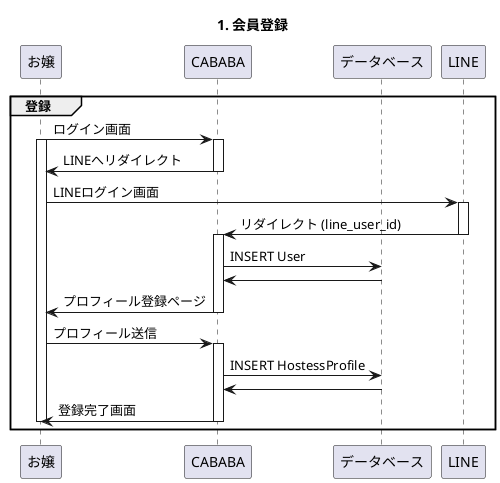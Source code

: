 @startuml
title: 1. 会員登録

participant お嬢 as hostess
participant CABABA as app
participant データベース as db
participant LINE as line

group 登録
hostess -> app : ログイン画面
activate hostess
activate app
app -> hostess : LINEへリダイレクト
deactivate app
hostess -> line : LINEログイン画面
activate line
line -> app : リダイレクト (line_user_id)
deactivate line
activate app
app -> db : INSERT User
db -> app
app -> hostess : プロフィール登録ページ
deactivate app
hostess -> app : プロフィール送信
activate app
app -> db : INSERT HostessProfile
db -> app
app -> hostess : 登録完了画面
deactivate app
deactivate hostess
end

@enduml